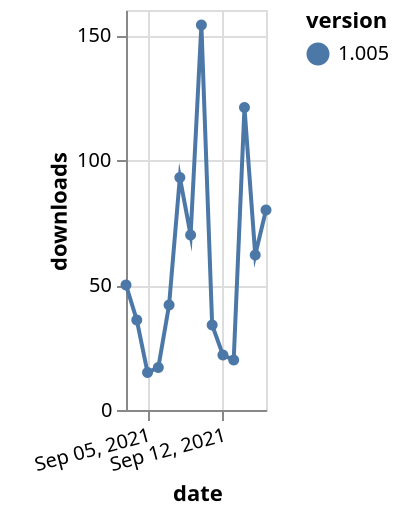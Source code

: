{"$schema": "https://vega.github.io/schema/vega-lite/v5.json", "description": "A simple bar chart with embedded data.", "data": {"values": [{"date": "2021-09-03", "total": 78955, "delta": 50, "version": "1.005"}, {"date": "2021-09-04", "total": 78991, "delta": 36, "version": "1.005"}, {"date": "2021-09-05", "total": 79006, "delta": 15, "version": "1.005"}, {"date": "2021-09-06", "total": 79023, "delta": 17, "version": "1.005"}, {"date": "2021-09-07", "total": 79065, "delta": 42, "version": "1.005"}, {"date": "2021-09-08", "total": 79158, "delta": 93, "version": "1.005"}, {"date": "2021-09-09", "total": 79228, "delta": 70, "version": "1.005"}, {"date": "2021-09-10", "total": 79382, "delta": 154, "version": "1.005"}, {"date": "2021-09-11", "total": 79416, "delta": 34, "version": "1.005"}, {"date": "2021-09-12", "total": 79438, "delta": 22, "version": "1.005"}, {"date": "2021-09-13", "total": 79458, "delta": 20, "version": "1.005"}, {"date": "2021-09-14", "total": 79579, "delta": 121, "version": "1.005"}, {"date": "2021-09-15", "total": 79641, "delta": 62, "version": "1.005"}, {"date": "2021-09-16", "total": 79721, "delta": 80, "version": "1.005"}]}, "width": "container", "mark": {"type": "line", "point": {"filled": true}}, "encoding": {"x": {"field": "date", "type": "temporal", "timeUnit": "yearmonthdate", "title": "date", "axis": {"labelAngle": -15}}, "y": {"field": "delta", "type": "quantitative", "title": "downloads"}, "color": {"field": "version", "type": "nominal"}, "tooltip": {"field": "delta"}}}